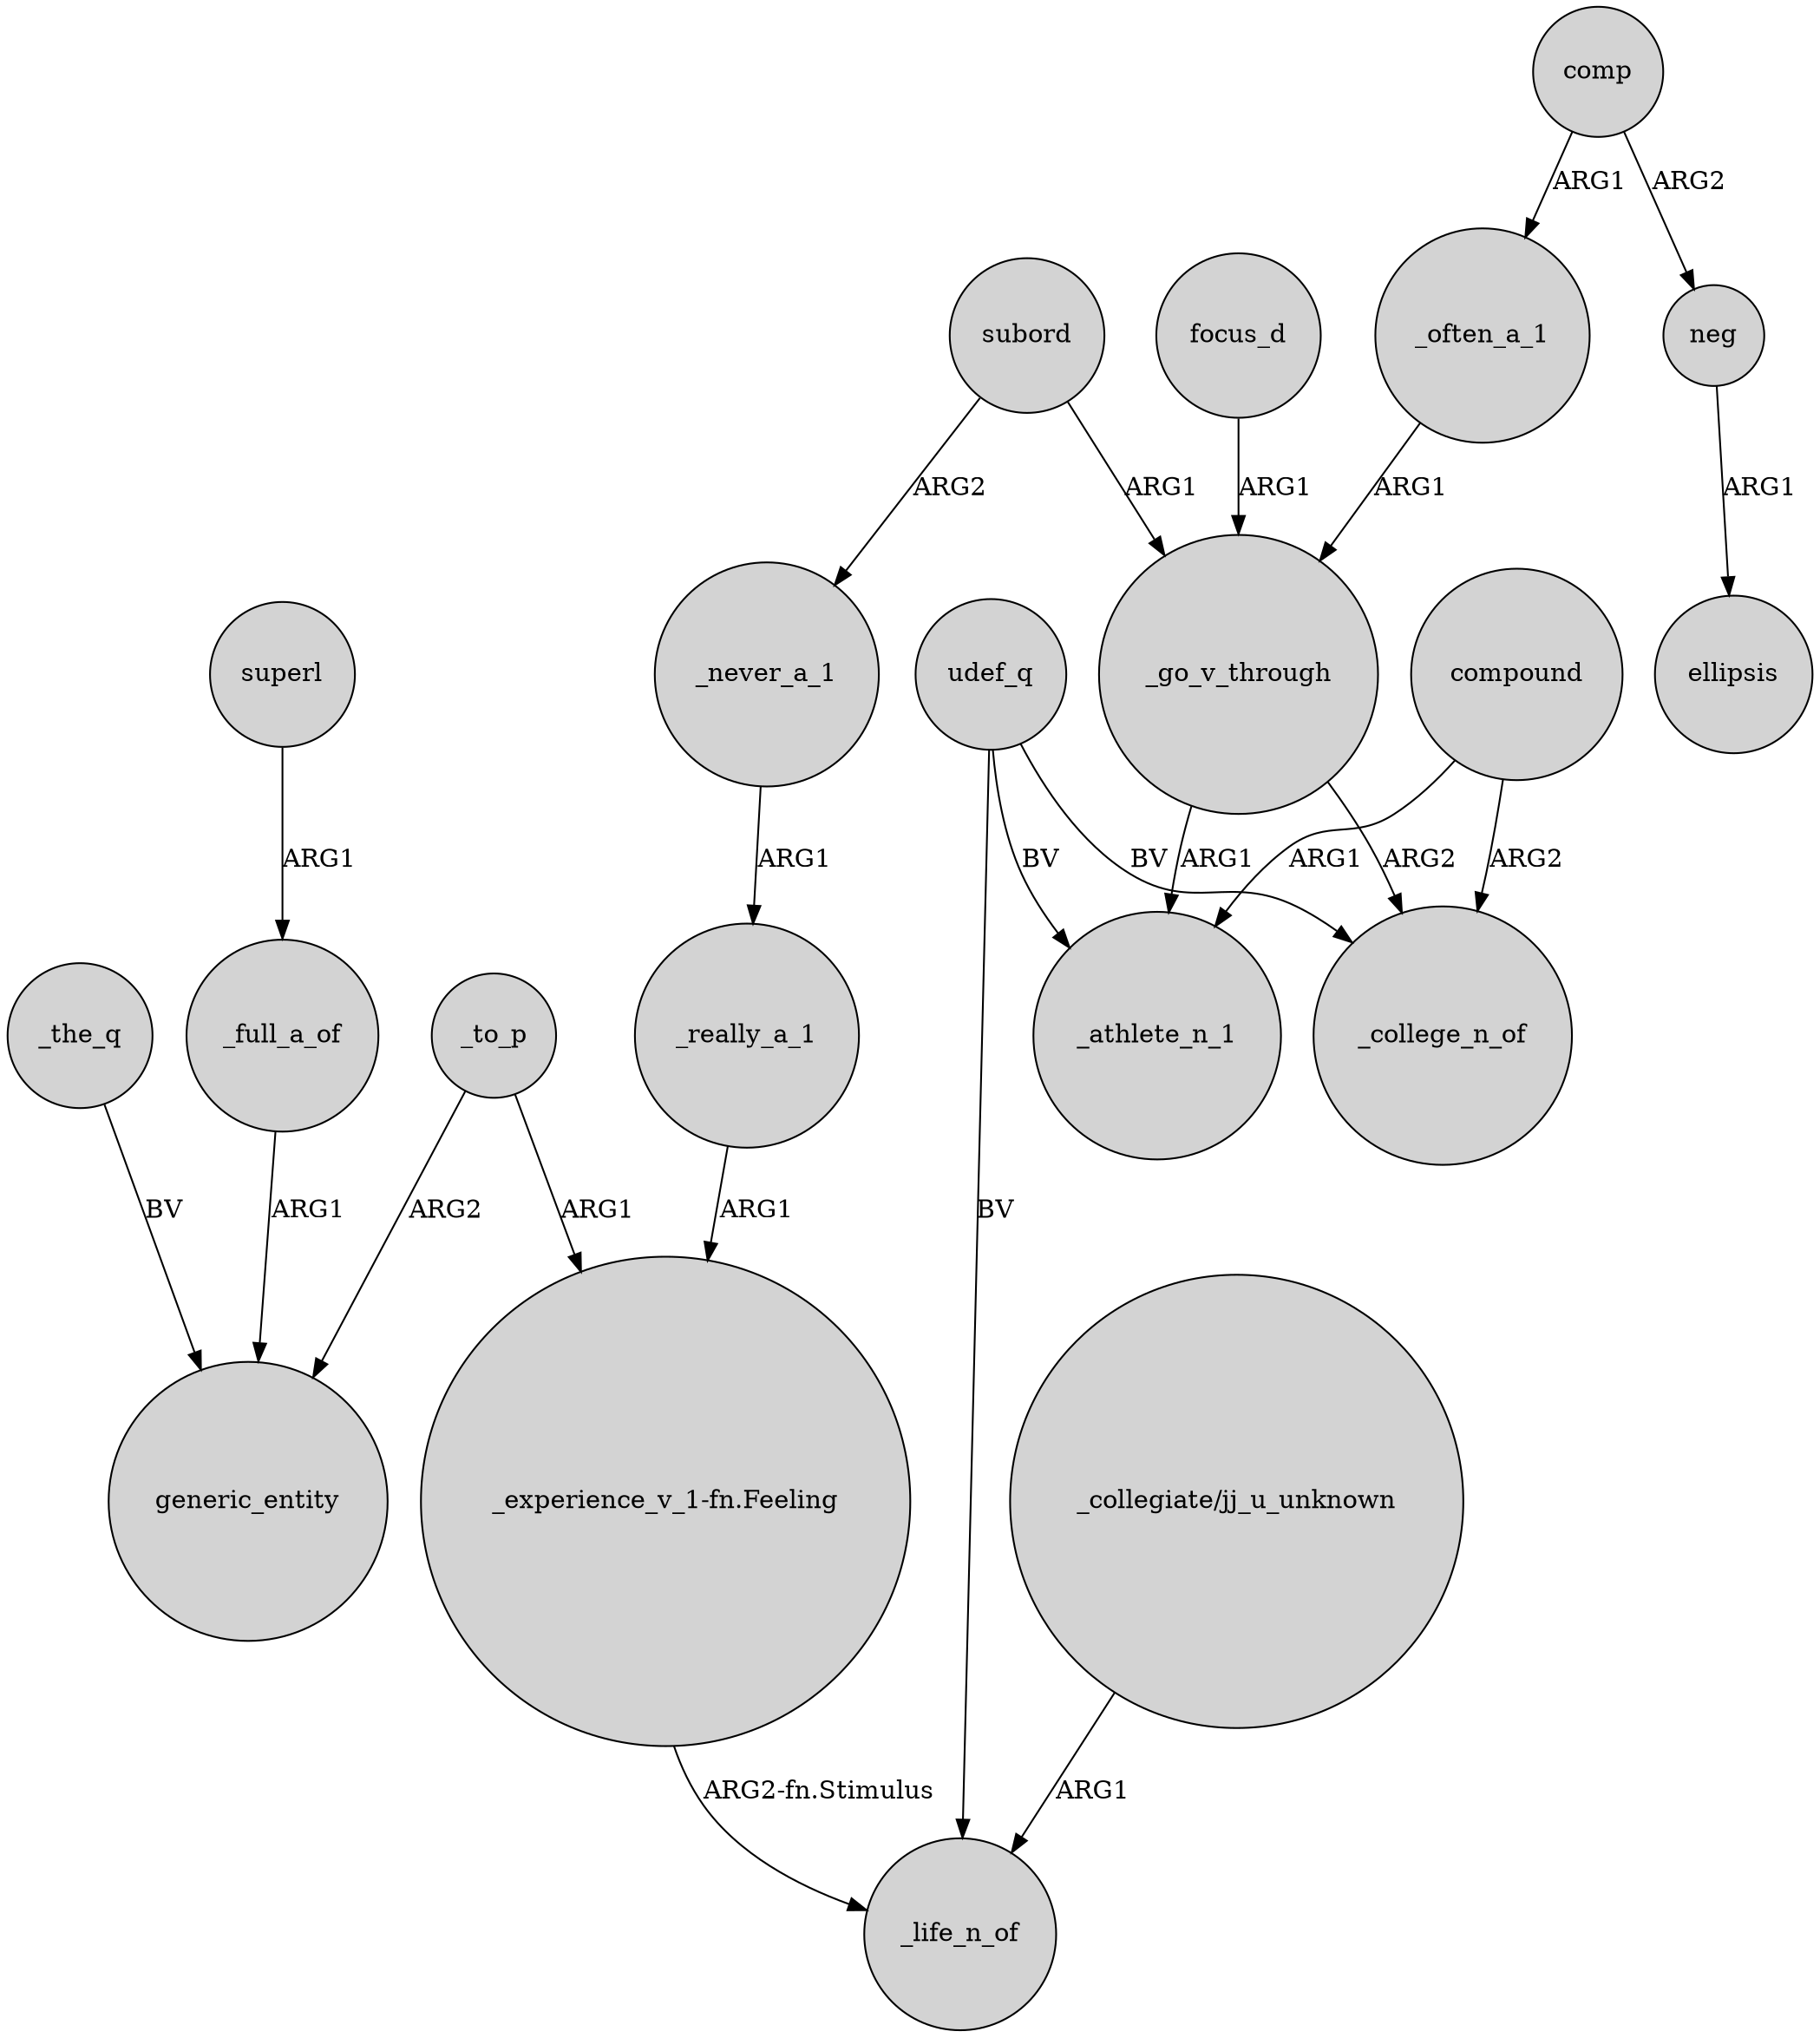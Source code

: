 digraph {
	node [shape=circle style=filled]
	_the_q -> generic_entity [label=BV]
	_full_a_of -> generic_entity [label=ARG1]
	comp -> _often_a_1 [label=ARG1]
	subord -> _never_a_1 [label=ARG2]
	udef_q -> _life_n_of [label=BV]
	_never_a_1 -> _really_a_1 [label=ARG1]
	_to_p -> "_experience_v_1-fn.Feeling" [label=ARG1]
	superl -> _full_a_of [label=ARG1]
	comp -> neg [label=ARG2]
	_often_a_1 -> _go_v_through [label=ARG1]
	focus_d -> _go_v_through [label=ARG1]
	neg -> ellipsis [label=ARG1]
	_to_p -> generic_entity [label=ARG2]
	udef_q -> _athlete_n_1 [label=BV]
	compound -> _athlete_n_1 [label=ARG1]
	compound -> _college_n_of [label=ARG2]
	subord -> _go_v_through [label=ARG1]
	"_experience_v_1-fn.Feeling" -> _life_n_of [label="ARG2-fn.Stimulus"]
	udef_q -> _college_n_of [label=BV]
	_go_v_through -> _college_n_of [label=ARG2]
	"_collegiate/jj_u_unknown" -> _life_n_of [label=ARG1]
	_go_v_through -> _athlete_n_1 [label=ARG1]
	_really_a_1 -> "_experience_v_1-fn.Feeling" [label=ARG1]
}
